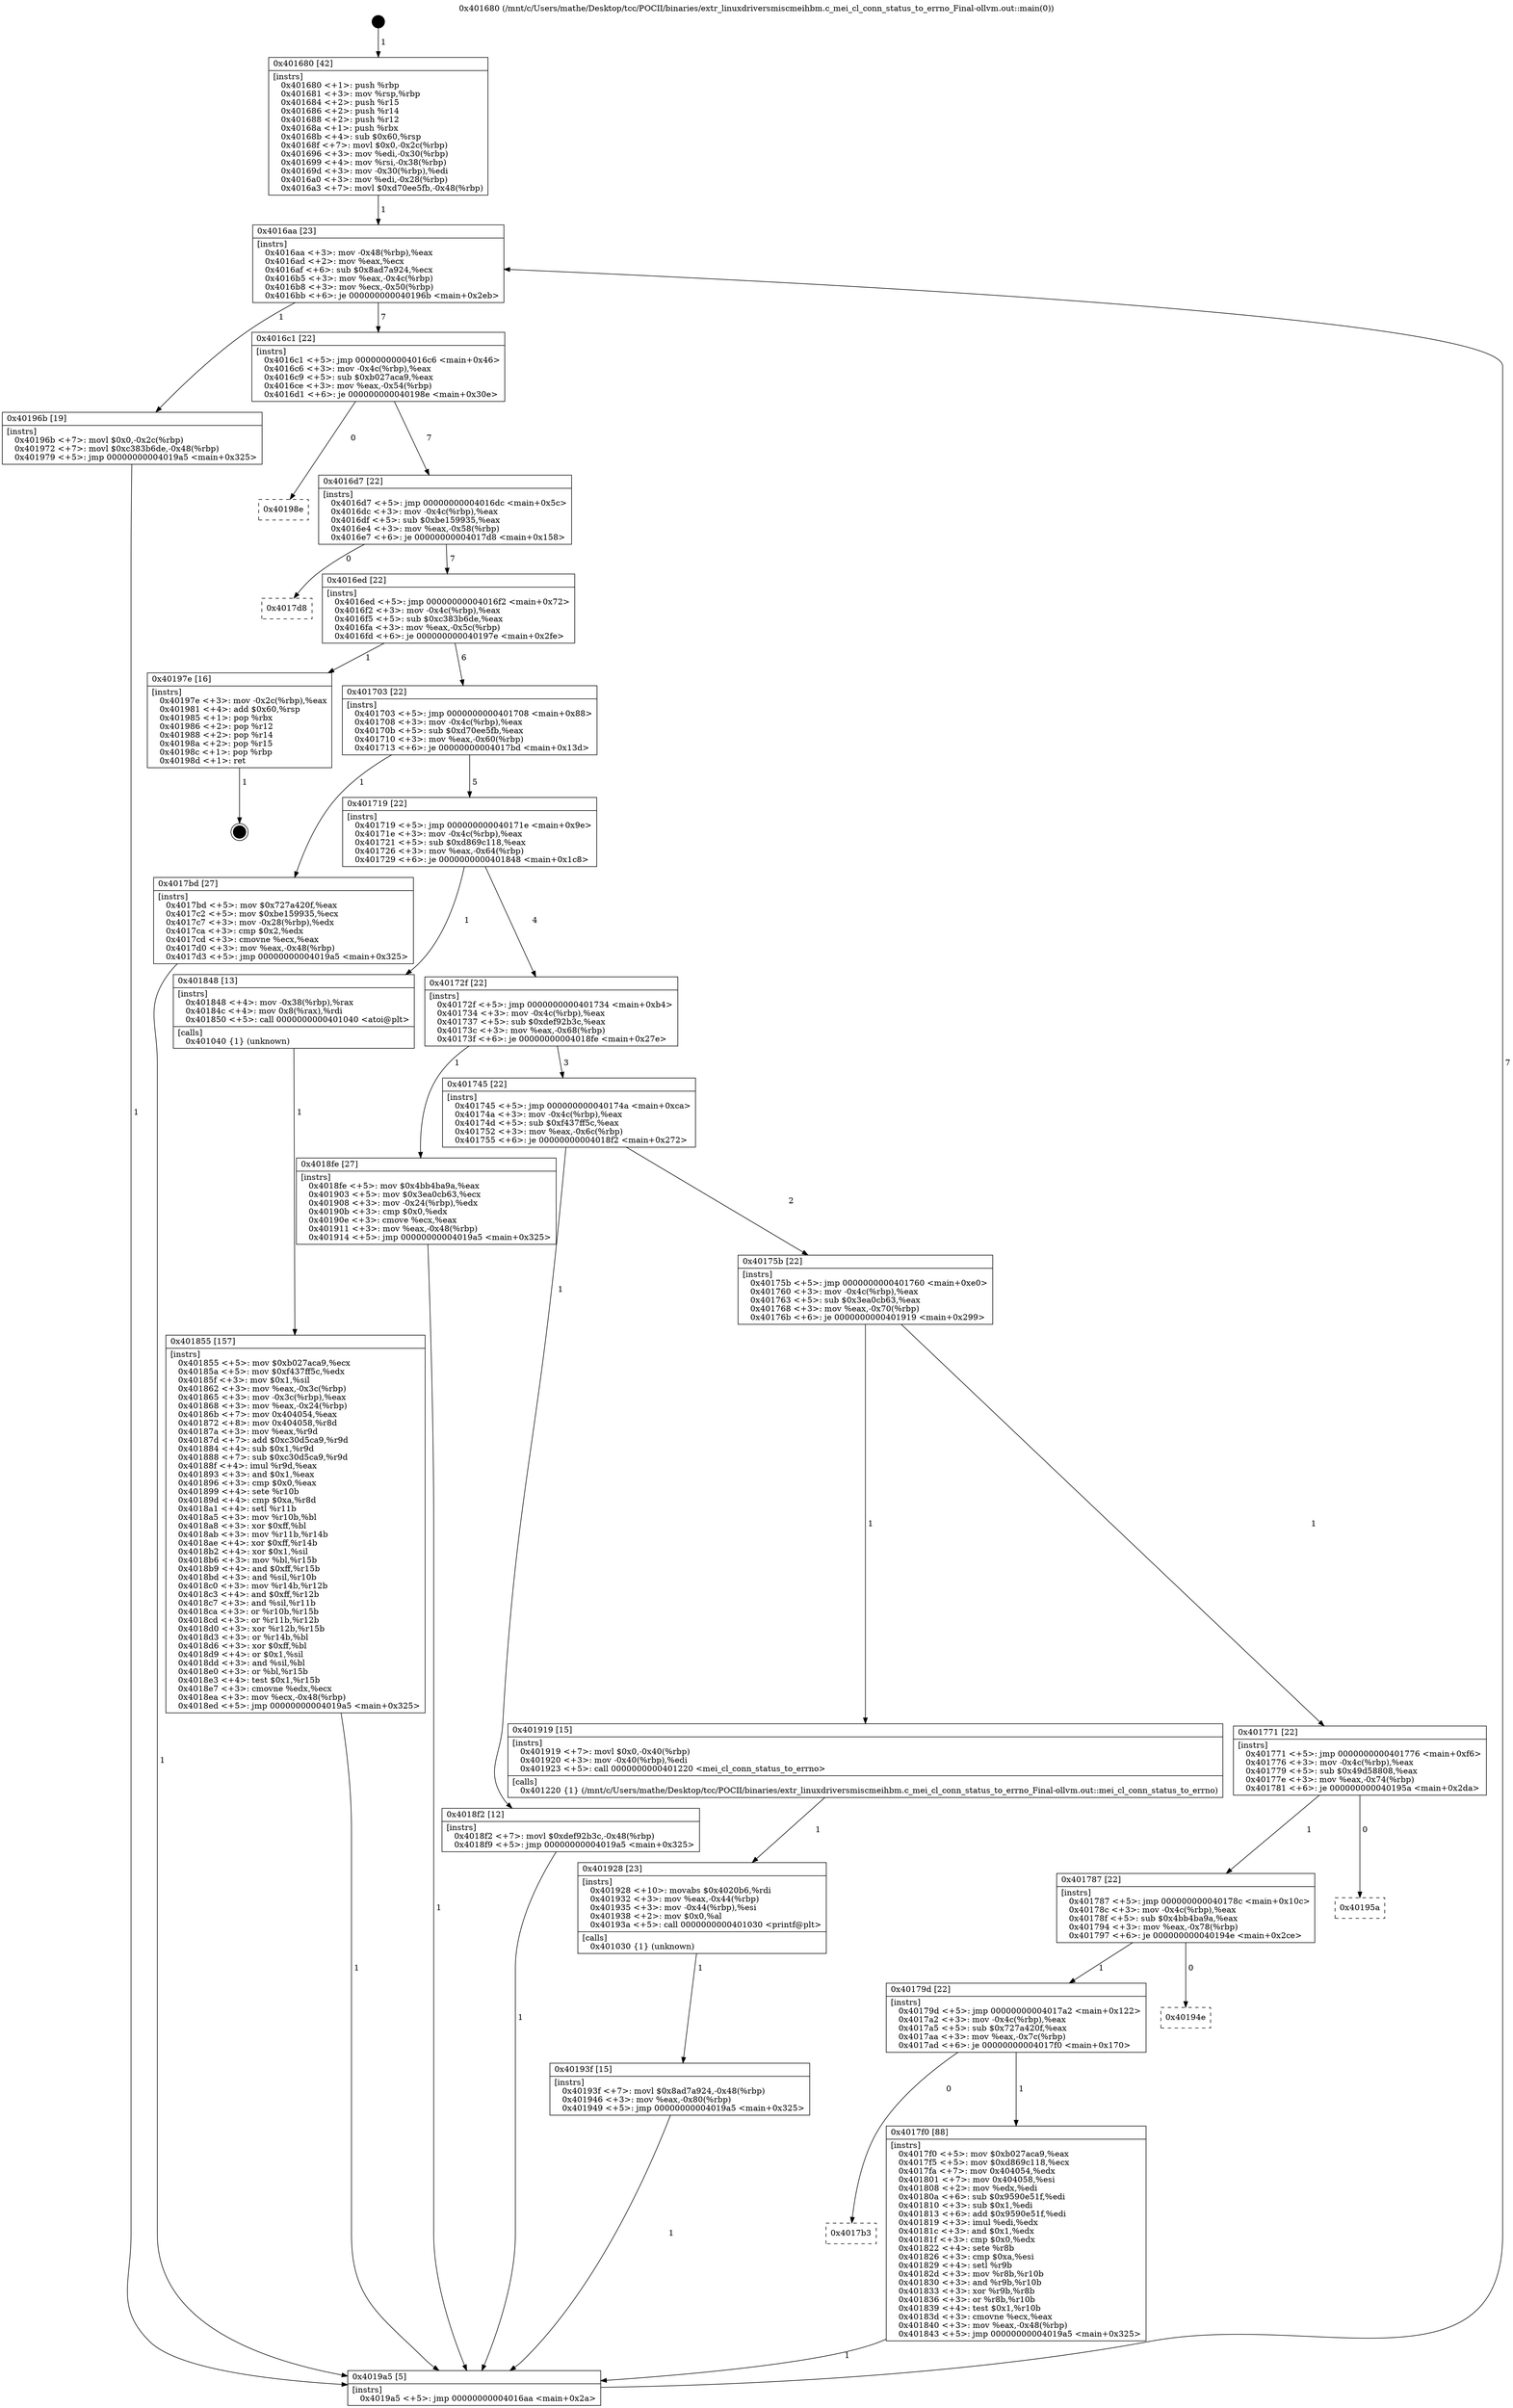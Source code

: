 digraph "0x401680" {
  label = "0x401680 (/mnt/c/Users/mathe/Desktop/tcc/POCII/binaries/extr_linuxdriversmiscmeihbm.c_mei_cl_conn_status_to_errno_Final-ollvm.out::main(0))"
  labelloc = "t"
  node[shape=record]

  Entry [label="",width=0.3,height=0.3,shape=circle,fillcolor=black,style=filled]
  "0x4016aa" [label="{
     0x4016aa [23]\l
     | [instrs]\l
     &nbsp;&nbsp;0x4016aa \<+3\>: mov -0x48(%rbp),%eax\l
     &nbsp;&nbsp;0x4016ad \<+2\>: mov %eax,%ecx\l
     &nbsp;&nbsp;0x4016af \<+6\>: sub $0x8ad7a924,%ecx\l
     &nbsp;&nbsp;0x4016b5 \<+3\>: mov %eax,-0x4c(%rbp)\l
     &nbsp;&nbsp;0x4016b8 \<+3\>: mov %ecx,-0x50(%rbp)\l
     &nbsp;&nbsp;0x4016bb \<+6\>: je 000000000040196b \<main+0x2eb\>\l
  }"]
  "0x40196b" [label="{
     0x40196b [19]\l
     | [instrs]\l
     &nbsp;&nbsp;0x40196b \<+7\>: movl $0x0,-0x2c(%rbp)\l
     &nbsp;&nbsp;0x401972 \<+7\>: movl $0xc383b6de,-0x48(%rbp)\l
     &nbsp;&nbsp;0x401979 \<+5\>: jmp 00000000004019a5 \<main+0x325\>\l
  }"]
  "0x4016c1" [label="{
     0x4016c1 [22]\l
     | [instrs]\l
     &nbsp;&nbsp;0x4016c1 \<+5\>: jmp 00000000004016c6 \<main+0x46\>\l
     &nbsp;&nbsp;0x4016c6 \<+3\>: mov -0x4c(%rbp),%eax\l
     &nbsp;&nbsp;0x4016c9 \<+5\>: sub $0xb027aca9,%eax\l
     &nbsp;&nbsp;0x4016ce \<+3\>: mov %eax,-0x54(%rbp)\l
     &nbsp;&nbsp;0x4016d1 \<+6\>: je 000000000040198e \<main+0x30e\>\l
  }"]
  Exit [label="",width=0.3,height=0.3,shape=circle,fillcolor=black,style=filled,peripheries=2]
  "0x40198e" [label="{
     0x40198e\l
  }", style=dashed]
  "0x4016d7" [label="{
     0x4016d7 [22]\l
     | [instrs]\l
     &nbsp;&nbsp;0x4016d7 \<+5\>: jmp 00000000004016dc \<main+0x5c\>\l
     &nbsp;&nbsp;0x4016dc \<+3\>: mov -0x4c(%rbp),%eax\l
     &nbsp;&nbsp;0x4016df \<+5\>: sub $0xbe159935,%eax\l
     &nbsp;&nbsp;0x4016e4 \<+3\>: mov %eax,-0x58(%rbp)\l
     &nbsp;&nbsp;0x4016e7 \<+6\>: je 00000000004017d8 \<main+0x158\>\l
  }"]
  "0x40193f" [label="{
     0x40193f [15]\l
     | [instrs]\l
     &nbsp;&nbsp;0x40193f \<+7\>: movl $0x8ad7a924,-0x48(%rbp)\l
     &nbsp;&nbsp;0x401946 \<+3\>: mov %eax,-0x80(%rbp)\l
     &nbsp;&nbsp;0x401949 \<+5\>: jmp 00000000004019a5 \<main+0x325\>\l
  }"]
  "0x4017d8" [label="{
     0x4017d8\l
  }", style=dashed]
  "0x4016ed" [label="{
     0x4016ed [22]\l
     | [instrs]\l
     &nbsp;&nbsp;0x4016ed \<+5\>: jmp 00000000004016f2 \<main+0x72\>\l
     &nbsp;&nbsp;0x4016f2 \<+3\>: mov -0x4c(%rbp),%eax\l
     &nbsp;&nbsp;0x4016f5 \<+5\>: sub $0xc383b6de,%eax\l
     &nbsp;&nbsp;0x4016fa \<+3\>: mov %eax,-0x5c(%rbp)\l
     &nbsp;&nbsp;0x4016fd \<+6\>: je 000000000040197e \<main+0x2fe\>\l
  }"]
  "0x401928" [label="{
     0x401928 [23]\l
     | [instrs]\l
     &nbsp;&nbsp;0x401928 \<+10\>: movabs $0x4020b6,%rdi\l
     &nbsp;&nbsp;0x401932 \<+3\>: mov %eax,-0x44(%rbp)\l
     &nbsp;&nbsp;0x401935 \<+3\>: mov -0x44(%rbp),%esi\l
     &nbsp;&nbsp;0x401938 \<+2\>: mov $0x0,%al\l
     &nbsp;&nbsp;0x40193a \<+5\>: call 0000000000401030 \<printf@plt\>\l
     | [calls]\l
     &nbsp;&nbsp;0x401030 \{1\} (unknown)\l
  }"]
  "0x40197e" [label="{
     0x40197e [16]\l
     | [instrs]\l
     &nbsp;&nbsp;0x40197e \<+3\>: mov -0x2c(%rbp),%eax\l
     &nbsp;&nbsp;0x401981 \<+4\>: add $0x60,%rsp\l
     &nbsp;&nbsp;0x401985 \<+1\>: pop %rbx\l
     &nbsp;&nbsp;0x401986 \<+2\>: pop %r12\l
     &nbsp;&nbsp;0x401988 \<+2\>: pop %r14\l
     &nbsp;&nbsp;0x40198a \<+2\>: pop %r15\l
     &nbsp;&nbsp;0x40198c \<+1\>: pop %rbp\l
     &nbsp;&nbsp;0x40198d \<+1\>: ret\l
  }"]
  "0x401703" [label="{
     0x401703 [22]\l
     | [instrs]\l
     &nbsp;&nbsp;0x401703 \<+5\>: jmp 0000000000401708 \<main+0x88\>\l
     &nbsp;&nbsp;0x401708 \<+3\>: mov -0x4c(%rbp),%eax\l
     &nbsp;&nbsp;0x40170b \<+5\>: sub $0xd70ee5fb,%eax\l
     &nbsp;&nbsp;0x401710 \<+3\>: mov %eax,-0x60(%rbp)\l
     &nbsp;&nbsp;0x401713 \<+6\>: je 00000000004017bd \<main+0x13d\>\l
  }"]
  "0x401855" [label="{
     0x401855 [157]\l
     | [instrs]\l
     &nbsp;&nbsp;0x401855 \<+5\>: mov $0xb027aca9,%ecx\l
     &nbsp;&nbsp;0x40185a \<+5\>: mov $0xf437ff5c,%edx\l
     &nbsp;&nbsp;0x40185f \<+3\>: mov $0x1,%sil\l
     &nbsp;&nbsp;0x401862 \<+3\>: mov %eax,-0x3c(%rbp)\l
     &nbsp;&nbsp;0x401865 \<+3\>: mov -0x3c(%rbp),%eax\l
     &nbsp;&nbsp;0x401868 \<+3\>: mov %eax,-0x24(%rbp)\l
     &nbsp;&nbsp;0x40186b \<+7\>: mov 0x404054,%eax\l
     &nbsp;&nbsp;0x401872 \<+8\>: mov 0x404058,%r8d\l
     &nbsp;&nbsp;0x40187a \<+3\>: mov %eax,%r9d\l
     &nbsp;&nbsp;0x40187d \<+7\>: add $0xc30d5ca9,%r9d\l
     &nbsp;&nbsp;0x401884 \<+4\>: sub $0x1,%r9d\l
     &nbsp;&nbsp;0x401888 \<+7\>: sub $0xc30d5ca9,%r9d\l
     &nbsp;&nbsp;0x40188f \<+4\>: imul %r9d,%eax\l
     &nbsp;&nbsp;0x401893 \<+3\>: and $0x1,%eax\l
     &nbsp;&nbsp;0x401896 \<+3\>: cmp $0x0,%eax\l
     &nbsp;&nbsp;0x401899 \<+4\>: sete %r10b\l
     &nbsp;&nbsp;0x40189d \<+4\>: cmp $0xa,%r8d\l
     &nbsp;&nbsp;0x4018a1 \<+4\>: setl %r11b\l
     &nbsp;&nbsp;0x4018a5 \<+3\>: mov %r10b,%bl\l
     &nbsp;&nbsp;0x4018a8 \<+3\>: xor $0xff,%bl\l
     &nbsp;&nbsp;0x4018ab \<+3\>: mov %r11b,%r14b\l
     &nbsp;&nbsp;0x4018ae \<+4\>: xor $0xff,%r14b\l
     &nbsp;&nbsp;0x4018b2 \<+4\>: xor $0x1,%sil\l
     &nbsp;&nbsp;0x4018b6 \<+3\>: mov %bl,%r15b\l
     &nbsp;&nbsp;0x4018b9 \<+4\>: and $0xff,%r15b\l
     &nbsp;&nbsp;0x4018bd \<+3\>: and %sil,%r10b\l
     &nbsp;&nbsp;0x4018c0 \<+3\>: mov %r14b,%r12b\l
     &nbsp;&nbsp;0x4018c3 \<+4\>: and $0xff,%r12b\l
     &nbsp;&nbsp;0x4018c7 \<+3\>: and %sil,%r11b\l
     &nbsp;&nbsp;0x4018ca \<+3\>: or %r10b,%r15b\l
     &nbsp;&nbsp;0x4018cd \<+3\>: or %r11b,%r12b\l
     &nbsp;&nbsp;0x4018d0 \<+3\>: xor %r12b,%r15b\l
     &nbsp;&nbsp;0x4018d3 \<+3\>: or %r14b,%bl\l
     &nbsp;&nbsp;0x4018d6 \<+3\>: xor $0xff,%bl\l
     &nbsp;&nbsp;0x4018d9 \<+4\>: or $0x1,%sil\l
     &nbsp;&nbsp;0x4018dd \<+3\>: and %sil,%bl\l
     &nbsp;&nbsp;0x4018e0 \<+3\>: or %bl,%r15b\l
     &nbsp;&nbsp;0x4018e3 \<+4\>: test $0x1,%r15b\l
     &nbsp;&nbsp;0x4018e7 \<+3\>: cmovne %edx,%ecx\l
     &nbsp;&nbsp;0x4018ea \<+3\>: mov %ecx,-0x48(%rbp)\l
     &nbsp;&nbsp;0x4018ed \<+5\>: jmp 00000000004019a5 \<main+0x325\>\l
  }"]
  "0x4017bd" [label="{
     0x4017bd [27]\l
     | [instrs]\l
     &nbsp;&nbsp;0x4017bd \<+5\>: mov $0x727a420f,%eax\l
     &nbsp;&nbsp;0x4017c2 \<+5\>: mov $0xbe159935,%ecx\l
     &nbsp;&nbsp;0x4017c7 \<+3\>: mov -0x28(%rbp),%edx\l
     &nbsp;&nbsp;0x4017ca \<+3\>: cmp $0x2,%edx\l
     &nbsp;&nbsp;0x4017cd \<+3\>: cmovne %ecx,%eax\l
     &nbsp;&nbsp;0x4017d0 \<+3\>: mov %eax,-0x48(%rbp)\l
     &nbsp;&nbsp;0x4017d3 \<+5\>: jmp 00000000004019a5 \<main+0x325\>\l
  }"]
  "0x401719" [label="{
     0x401719 [22]\l
     | [instrs]\l
     &nbsp;&nbsp;0x401719 \<+5\>: jmp 000000000040171e \<main+0x9e\>\l
     &nbsp;&nbsp;0x40171e \<+3\>: mov -0x4c(%rbp),%eax\l
     &nbsp;&nbsp;0x401721 \<+5\>: sub $0xd869c118,%eax\l
     &nbsp;&nbsp;0x401726 \<+3\>: mov %eax,-0x64(%rbp)\l
     &nbsp;&nbsp;0x401729 \<+6\>: je 0000000000401848 \<main+0x1c8\>\l
  }"]
  "0x4019a5" [label="{
     0x4019a5 [5]\l
     | [instrs]\l
     &nbsp;&nbsp;0x4019a5 \<+5\>: jmp 00000000004016aa \<main+0x2a\>\l
  }"]
  "0x401680" [label="{
     0x401680 [42]\l
     | [instrs]\l
     &nbsp;&nbsp;0x401680 \<+1\>: push %rbp\l
     &nbsp;&nbsp;0x401681 \<+3\>: mov %rsp,%rbp\l
     &nbsp;&nbsp;0x401684 \<+2\>: push %r15\l
     &nbsp;&nbsp;0x401686 \<+2\>: push %r14\l
     &nbsp;&nbsp;0x401688 \<+2\>: push %r12\l
     &nbsp;&nbsp;0x40168a \<+1\>: push %rbx\l
     &nbsp;&nbsp;0x40168b \<+4\>: sub $0x60,%rsp\l
     &nbsp;&nbsp;0x40168f \<+7\>: movl $0x0,-0x2c(%rbp)\l
     &nbsp;&nbsp;0x401696 \<+3\>: mov %edi,-0x30(%rbp)\l
     &nbsp;&nbsp;0x401699 \<+4\>: mov %rsi,-0x38(%rbp)\l
     &nbsp;&nbsp;0x40169d \<+3\>: mov -0x30(%rbp),%edi\l
     &nbsp;&nbsp;0x4016a0 \<+3\>: mov %edi,-0x28(%rbp)\l
     &nbsp;&nbsp;0x4016a3 \<+7\>: movl $0xd70ee5fb,-0x48(%rbp)\l
  }"]
  "0x4017b3" [label="{
     0x4017b3\l
  }", style=dashed]
  "0x401848" [label="{
     0x401848 [13]\l
     | [instrs]\l
     &nbsp;&nbsp;0x401848 \<+4\>: mov -0x38(%rbp),%rax\l
     &nbsp;&nbsp;0x40184c \<+4\>: mov 0x8(%rax),%rdi\l
     &nbsp;&nbsp;0x401850 \<+5\>: call 0000000000401040 \<atoi@plt\>\l
     | [calls]\l
     &nbsp;&nbsp;0x401040 \{1\} (unknown)\l
  }"]
  "0x40172f" [label="{
     0x40172f [22]\l
     | [instrs]\l
     &nbsp;&nbsp;0x40172f \<+5\>: jmp 0000000000401734 \<main+0xb4\>\l
     &nbsp;&nbsp;0x401734 \<+3\>: mov -0x4c(%rbp),%eax\l
     &nbsp;&nbsp;0x401737 \<+5\>: sub $0xdef92b3c,%eax\l
     &nbsp;&nbsp;0x40173c \<+3\>: mov %eax,-0x68(%rbp)\l
     &nbsp;&nbsp;0x40173f \<+6\>: je 00000000004018fe \<main+0x27e\>\l
  }"]
  "0x4017f0" [label="{
     0x4017f0 [88]\l
     | [instrs]\l
     &nbsp;&nbsp;0x4017f0 \<+5\>: mov $0xb027aca9,%eax\l
     &nbsp;&nbsp;0x4017f5 \<+5\>: mov $0xd869c118,%ecx\l
     &nbsp;&nbsp;0x4017fa \<+7\>: mov 0x404054,%edx\l
     &nbsp;&nbsp;0x401801 \<+7\>: mov 0x404058,%esi\l
     &nbsp;&nbsp;0x401808 \<+2\>: mov %edx,%edi\l
     &nbsp;&nbsp;0x40180a \<+6\>: sub $0x9590e51f,%edi\l
     &nbsp;&nbsp;0x401810 \<+3\>: sub $0x1,%edi\l
     &nbsp;&nbsp;0x401813 \<+6\>: add $0x9590e51f,%edi\l
     &nbsp;&nbsp;0x401819 \<+3\>: imul %edi,%edx\l
     &nbsp;&nbsp;0x40181c \<+3\>: and $0x1,%edx\l
     &nbsp;&nbsp;0x40181f \<+3\>: cmp $0x0,%edx\l
     &nbsp;&nbsp;0x401822 \<+4\>: sete %r8b\l
     &nbsp;&nbsp;0x401826 \<+3\>: cmp $0xa,%esi\l
     &nbsp;&nbsp;0x401829 \<+4\>: setl %r9b\l
     &nbsp;&nbsp;0x40182d \<+3\>: mov %r8b,%r10b\l
     &nbsp;&nbsp;0x401830 \<+3\>: and %r9b,%r10b\l
     &nbsp;&nbsp;0x401833 \<+3\>: xor %r9b,%r8b\l
     &nbsp;&nbsp;0x401836 \<+3\>: or %r8b,%r10b\l
     &nbsp;&nbsp;0x401839 \<+4\>: test $0x1,%r10b\l
     &nbsp;&nbsp;0x40183d \<+3\>: cmovne %ecx,%eax\l
     &nbsp;&nbsp;0x401840 \<+3\>: mov %eax,-0x48(%rbp)\l
     &nbsp;&nbsp;0x401843 \<+5\>: jmp 00000000004019a5 \<main+0x325\>\l
  }"]
  "0x4018fe" [label="{
     0x4018fe [27]\l
     | [instrs]\l
     &nbsp;&nbsp;0x4018fe \<+5\>: mov $0x4bb4ba9a,%eax\l
     &nbsp;&nbsp;0x401903 \<+5\>: mov $0x3ea0cb63,%ecx\l
     &nbsp;&nbsp;0x401908 \<+3\>: mov -0x24(%rbp),%edx\l
     &nbsp;&nbsp;0x40190b \<+3\>: cmp $0x0,%edx\l
     &nbsp;&nbsp;0x40190e \<+3\>: cmove %ecx,%eax\l
     &nbsp;&nbsp;0x401911 \<+3\>: mov %eax,-0x48(%rbp)\l
     &nbsp;&nbsp;0x401914 \<+5\>: jmp 00000000004019a5 \<main+0x325\>\l
  }"]
  "0x401745" [label="{
     0x401745 [22]\l
     | [instrs]\l
     &nbsp;&nbsp;0x401745 \<+5\>: jmp 000000000040174a \<main+0xca\>\l
     &nbsp;&nbsp;0x40174a \<+3\>: mov -0x4c(%rbp),%eax\l
     &nbsp;&nbsp;0x40174d \<+5\>: sub $0xf437ff5c,%eax\l
     &nbsp;&nbsp;0x401752 \<+3\>: mov %eax,-0x6c(%rbp)\l
     &nbsp;&nbsp;0x401755 \<+6\>: je 00000000004018f2 \<main+0x272\>\l
  }"]
  "0x40179d" [label="{
     0x40179d [22]\l
     | [instrs]\l
     &nbsp;&nbsp;0x40179d \<+5\>: jmp 00000000004017a2 \<main+0x122\>\l
     &nbsp;&nbsp;0x4017a2 \<+3\>: mov -0x4c(%rbp),%eax\l
     &nbsp;&nbsp;0x4017a5 \<+5\>: sub $0x727a420f,%eax\l
     &nbsp;&nbsp;0x4017aa \<+3\>: mov %eax,-0x7c(%rbp)\l
     &nbsp;&nbsp;0x4017ad \<+6\>: je 00000000004017f0 \<main+0x170\>\l
  }"]
  "0x4018f2" [label="{
     0x4018f2 [12]\l
     | [instrs]\l
     &nbsp;&nbsp;0x4018f2 \<+7\>: movl $0xdef92b3c,-0x48(%rbp)\l
     &nbsp;&nbsp;0x4018f9 \<+5\>: jmp 00000000004019a5 \<main+0x325\>\l
  }"]
  "0x40175b" [label="{
     0x40175b [22]\l
     | [instrs]\l
     &nbsp;&nbsp;0x40175b \<+5\>: jmp 0000000000401760 \<main+0xe0\>\l
     &nbsp;&nbsp;0x401760 \<+3\>: mov -0x4c(%rbp),%eax\l
     &nbsp;&nbsp;0x401763 \<+5\>: sub $0x3ea0cb63,%eax\l
     &nbsp;&nbsp;0x401768 \<+3\>: mov %eax,-0x70(%rbp)\l
     &nbsp;&nbsp;0x40176b \<+6\>: je 0000000000401919 \<main+0x299\>\l
  }"]
  "0x40194e" [label="{
     0x40194e\l
  }", style=dashed]
  "0x401919" [label="{
     0x401919 [15]\l
     | [instrs]\l
     &nbsp;&nbsp;0x401919 \<+7\>: movl $0x0,-0x40(%rbp)\l
     &nbsp;&nbsp;0x401920 \<+3\>: mov -0x40(%rbp),%edi\l
     &nbsp;&nbsp;0x401923 \<+5\>: call 0000000000401220 \<mei_cl_conn_status_to_errno\>\l
     | [calls]\l
     &nbsp;&nbsp;0x401220 \{1\} (/mnt/c/Users/mathe/Desktop/tcc/POCII/binaries/extr_linuxdriversmiscmeihbm.c_mei_cl_conn_status_to_errno_Final-ollvm.out::mei_cl_conn_status_to_errno)\l
  }"]
  "0x401771" [label="{
     0x401771 [22]\l
     | [instrs]\l
     &nbsp;&nbsp;0x401771 \<+5\>: jmp 0000000000401776 \<main+0xf6\>\l
     &nbsp;&nbsp;0x401776 \<+3\>: mov -0x4c(%rbp),%eax\l
     &nbsp;&nbsp;0x401779 \<+5\>: sub $0x49d58808,%eax\l
     &nbsp;&nbsp;0x40177e \<+3\>: mov %eax,-0x74(%rbp)\l
     &nbsp;&nbsp;0x401781 \<+6\>: je 000000000040195a \<main+0x2da\>\l
  }"]
  "0x401787" [label="{
     0x401787 [22]\l
     | [instrs]\l
     &nbsp;&nbsp;0x401787 \<+5\>: jmp 000000000040178c \<main+0x10c\>\l
     &nbsp;&nbsp;0x40178c \<+3\>: mov -0x4c(%rbp),%eax\l
     &nbsp;&nbsp;0x40178f \<+5\>: sub $0x4bb4ba9a,%eax\l
     &nbsp;&nbsp;0x401794 \<+3\>: mov %eax,-0x78(%rbp)\l
     &nbsp;&nbsp;0x401797 \<+6\>: je 000000000040194e \<main+0x2ce\>\l
  }"]
  "0x40195a" [label="{
     0x40195a\l
  }", style=dashed]
  Entry -> "0x401680" [label=" 1"]
  "0x4016aa" -> "0x40196b" [label=" 1"]
  "0x4016aa" -> "0x4016c1" [label=" 7"]
  "0x40197e" -> Exit [label=" 1"]
  "0x4016c1" -> "0x40198e" [label=" 0"]
  "0x4016c1" -> "0x4016d7" [label=" 7"]
  "0x40196b" -> "0x4019a5" [label=" 1"]
  "0x4016d7" -> "0x4017d8" [label=" 0"]
  "0x4016d7" -> "0x4016ed" [label=" 7"]
  "0x40193f" -> "0x4019a5" [label=" 1"]
  "0x4016ed" -> "0x40197e" [label=" 1"]
  "0x4016ed" -> "0x401703" [label=" 6"]
  "0x401928" -> "0x40193f" [label=" 1"]
  "0x401703" -> "0x4017bd" [label=" 1"]
  "0x401703" -> "0x401719" [label=" 5"]
  "0x4017bd" -> "0x4019a5" [label=" 1"]
  "0x401680" -> "0x4016aa" [label=" 1"]
  "0x4019a5" -> "0x4016aa" [label=" 7"]
  "0x401919" -> "0x401928" [label=" 1"]
  "0x401719" -> "0x401848" [label=" 1"]
  "0x401719" -> "0x40172f" [label=" 4"]
  "0x4018fe" -> "0x4019a5" [label=" 1"]
  "0x40172f" -> "0x4018fe" [label=" 1"]
  "0x40172f" -> "0x401745" [label=" 3"]
  "0x4018f2" -> "0x4019a5" [label=" 1"]
  "0x401745" -> "0x4018f2" [label=" 1"]
  "0x401745" -> "0x40175b" [label=" 2"]
  "0x401848" -> "0x401855" [label=" 1"]
  "0x40175b" -> "0x401919" [label=" 1"]
  "0x40175b" -> "0x401771" [label=" 1"]
  "0x4017f0" -> "0x4019a5" [label=" 1"]
  "0x401771" -> "0x40195a" [label=" 0"]
  "0x401771" -> "0x401787" [label=" 1"]
  "0x40179d" -> "0x4017b3" [label=" 0"]
  "0x401787" -> "0x40194e" [label=" 0"]
  "0x401787" -> "0x40179d" [label=" 1"]
  "0x401855" -> "0x4019a5" [label=" 1"]
  "0x40179d" -> "0x4017f0" [label=" 1"]
}
